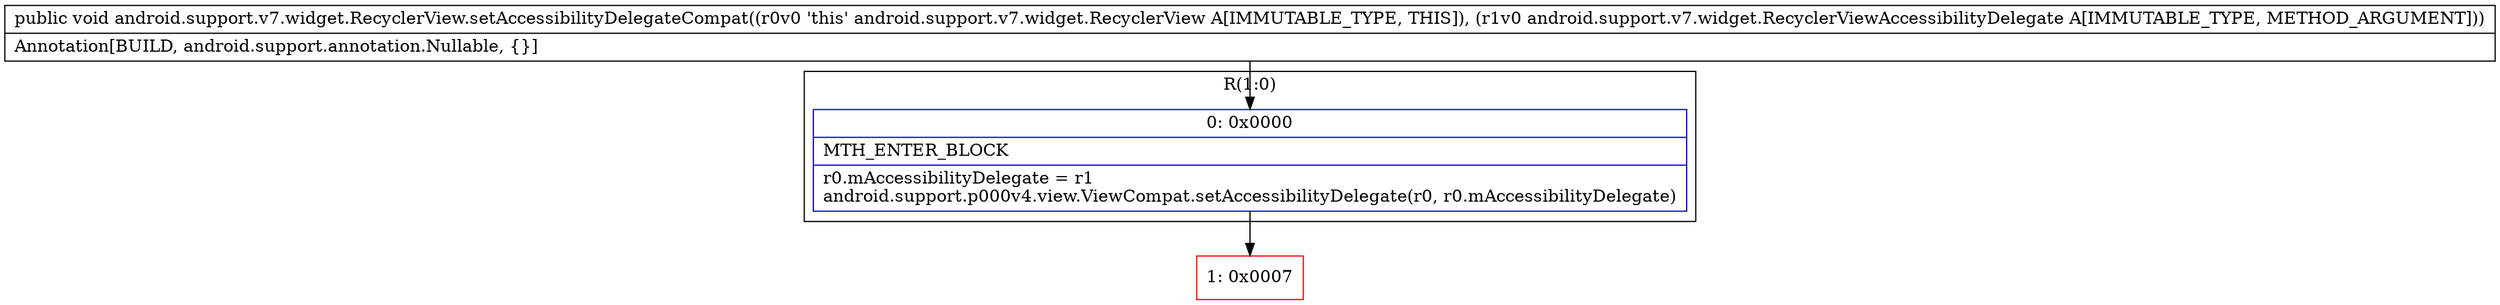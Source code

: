 digraph "CFG forandroid.support.v7.widget.RecyclerView.setAccessibilityDelegateCompat(Landroid\/support\/v7\/widget\/RecyclerViewAccessibilityDelegate;)V" {
subgraph cluster_Region_625171840 {
label = "R(1:0)";
node [shape=record,color=blue];
Node_0 [shape=record,label="{0\:\ 0x0000|MTH_ENTER_BLOCK\l|r0.mAccessibilityDelegate = r1\landroid.support.p000v4.view.ViewCompat.setAccessibilityDelegate(r0, r0.mAccessibilityDelegate)\l}"];
}
Node_1 [shape=record,color=red,label="{1\:\ 0x0007}"];
MethodNode[shape=record,label="{public void android.support.v7.widget.RecyclerView.setAccessibilityDelegateCompat((r0v0 'this' android.support.v7.widget.RecyclerView A[IMMUTABLE_TYPE, THIS]), (r1v0 android.support.v7.widget.RecyclerViewAccessibilityDelegate A[IMMUTABLE_TYPE, METHOD_ARGUMENT]))  | Annotation[BUILD, android.support.annotation.Nullable, \{\}]\l}"];
MethodNode -> Node_0;
Node_0 -> Node_1;
}

